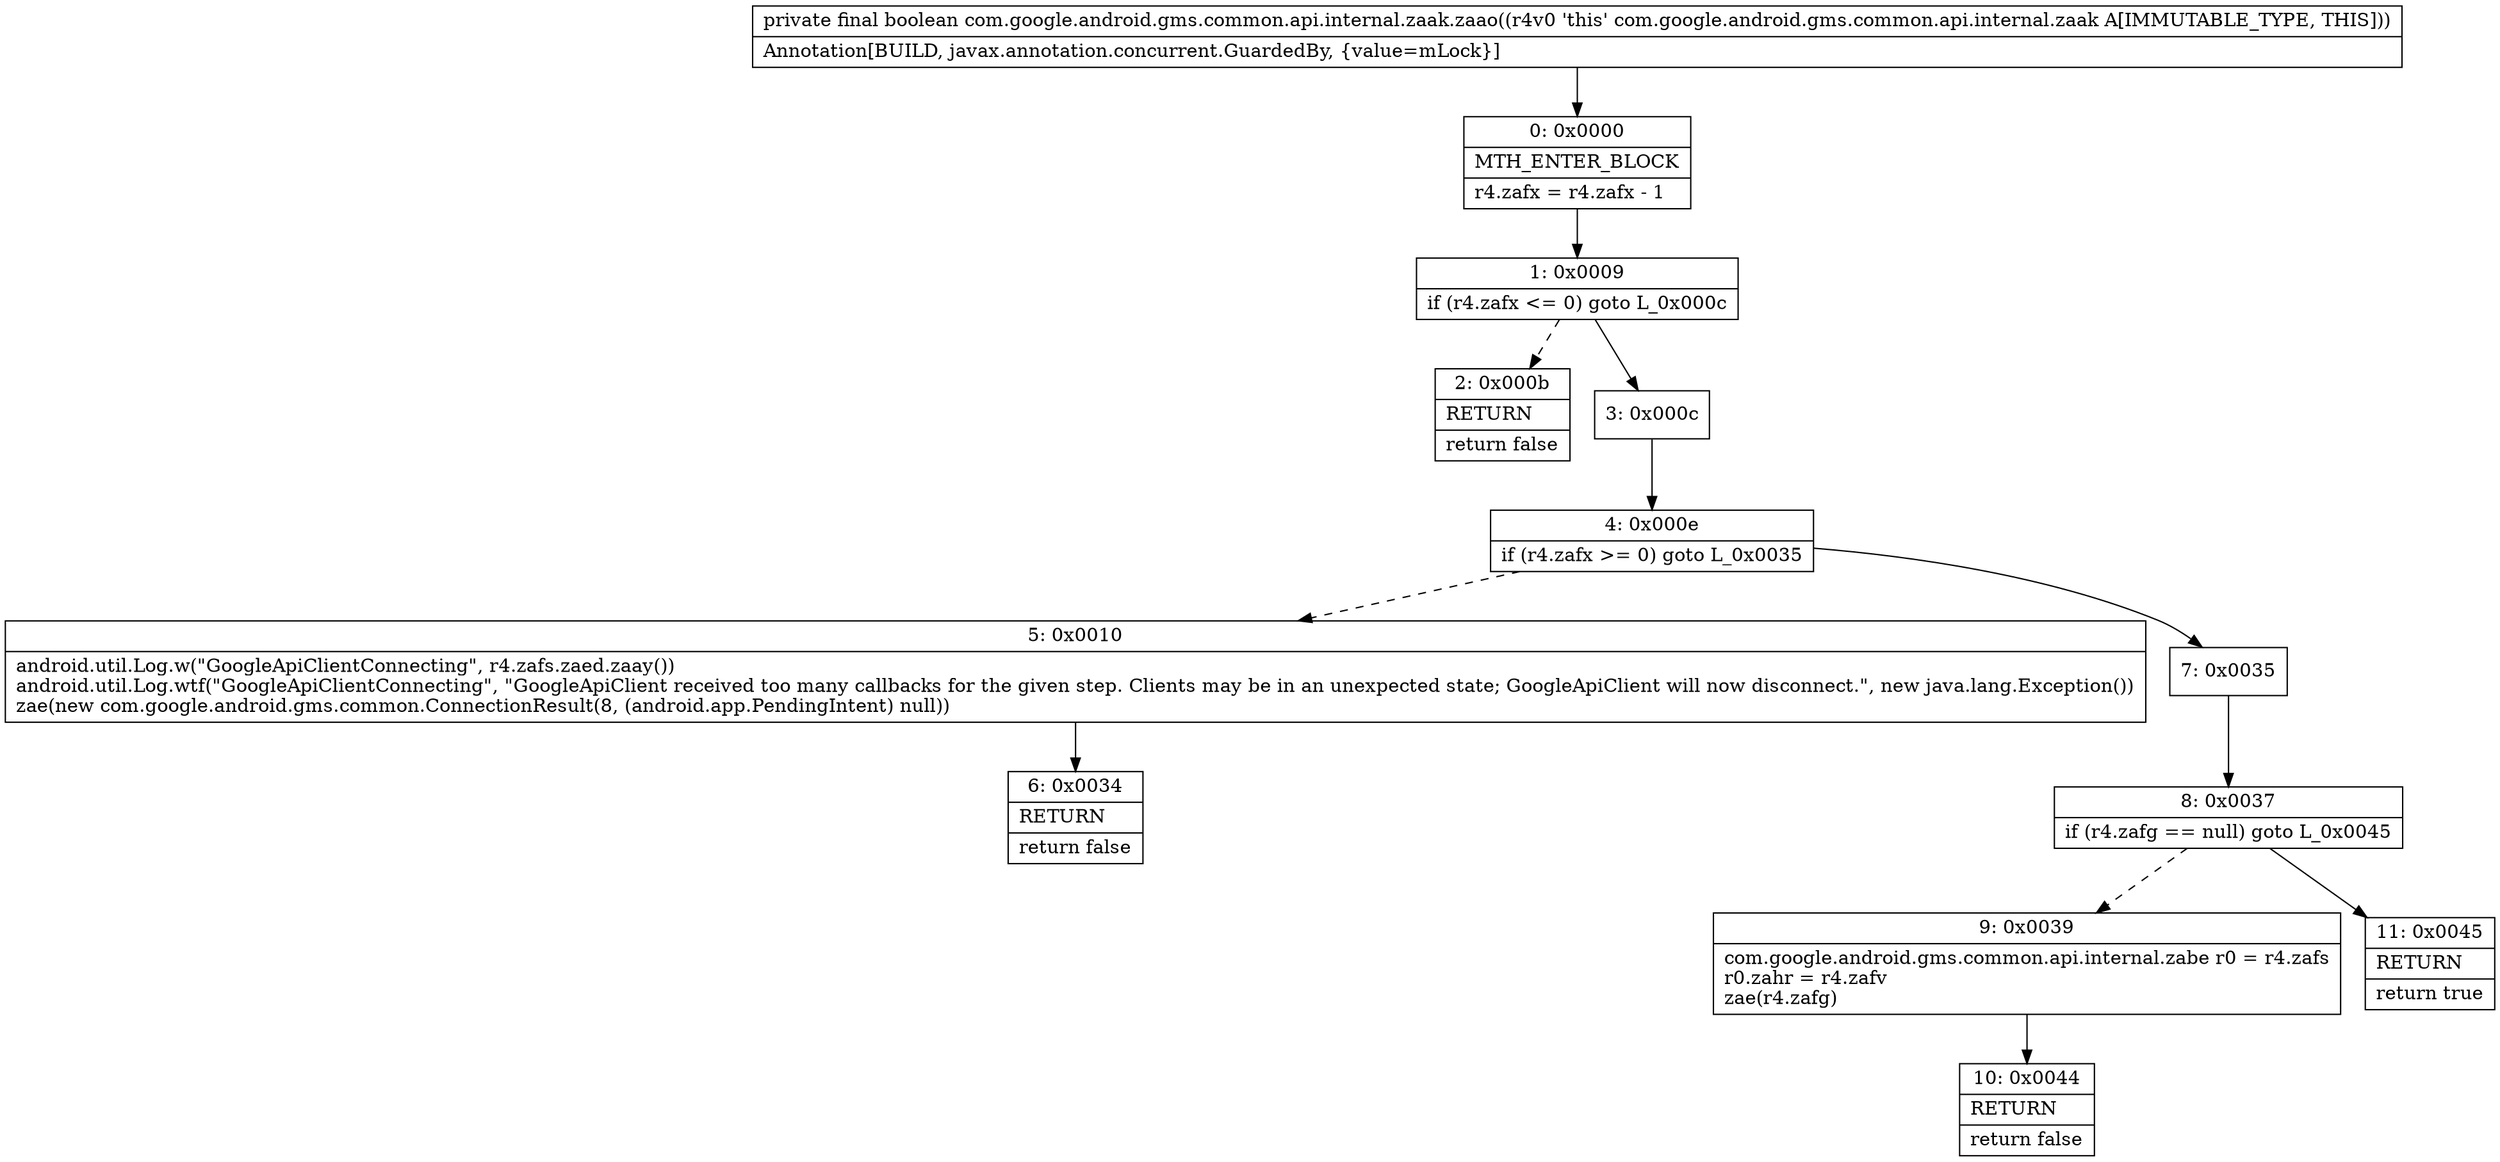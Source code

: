 digraph "CFG forcom.google.android.gms.common.api.internal.zaak.zaao()Z" {
Node_0 [shape=record,label="{0\:\ 0x0000|MTH_ENTER_BLOCK\l|r4.zafx = r4.zafx \- 1\l}"];
Node_1 [shape=record,label="{1\:\ 0x0009|if (r4.zafx \<= 0) goto L_0x000c\l}"];
Node_2 [shape=record,label="{2\:\ 0x000b|RETURN\l|return false\l}"];
Node_3 [shape=record,label="{3\:\ 0x000c}"];
Node_4 [shape=record,label="{4\:\ 0x000e|if (r4.zafx \>= 0) goto L_0x0035\l}"];
Node_5 [shape=record,label="{5\:\ 0x0010|android.util.Log.w(\"GoogleApiClientConnecting\", r4.zafs.zaed.zaay())\landroid.util.Log.wtf(\"GoogleApiClientConnecting\", \"GoogleApiClient received too many callbacks for the given step. Clients may be in an unexpected state; GoogleApiClient will now disconnect.\", new java.lang.Exception())\lzae(new com.google.android.gms.common.ConnectionResult(8, (android.app.PendingIntent) null))\l}"];
Node_6 [shape=record,label="{6\:\ 0x0034|RETURN\l|return false\l}"];
Node_7 [shape=record,label="{7\:\ 0x0035}"];
Node_8 [shape=record,label="{8\:\ 0x0037|if (r4.zafg == null) goto L_0x0045\l}"];
Node_9 [shape=record,label="{9\:\ 0x0039|com.google.android.gms.common.api.internal.zabe r0 = r4.zafs\lr0.zahr = r4.zafv\lzae(r4.zafg)\l}"];
Node_10 [shape=record,label="{10\:\ 0x0044|RETURN\l|return false\l}"];
Node_11 [shape=record,label="{11\:\ 0x0045|RETURN\l|return true\l}"];
MethodNode[shape=record,label="{private final boolean com.google.android.gms.common.api.internal.zaak.zaao((r4v0 'this' com.google.android.gms.common.api.internal.zaak A[IMMUTABLE_TYPE, THIS]))  | Annotation[BUILD, javax.annotation.concurrent.GuardedBy, \{value=mLock\}]\l}"];
MethodNode -> Node_0;
Node_0 -> Node_1;
Node_1 -> Node_2[style=dashed];
Node_1 -> Node_3;
Node_3 -> Node_4;
Node_4 -> Node_5[style=dashed];
Node_4 -> Node_7;
Node_5 -> Node_6;
Node_7 -> Node_8;
Node_8 -> Node_9[style=dashed];
Node_8 -> Node_11;
Node_9 -> Node_10;
}

